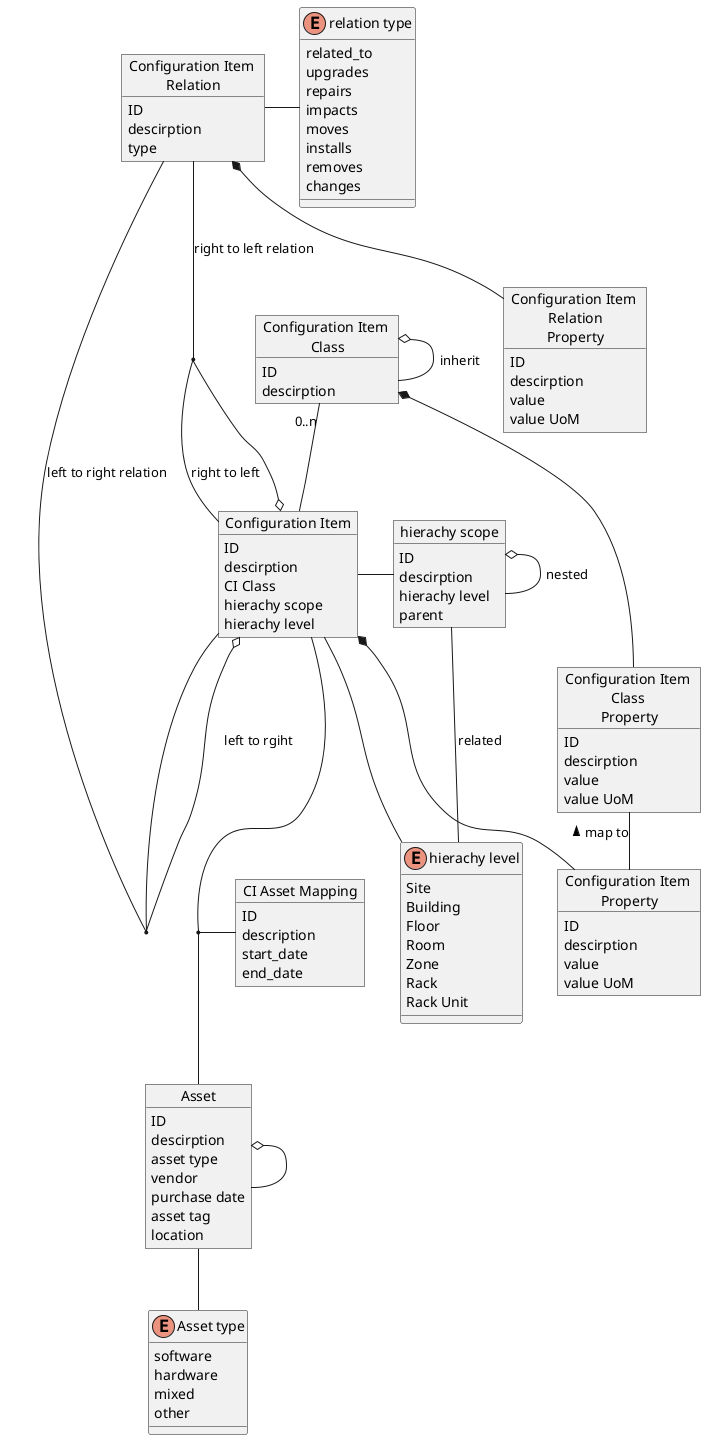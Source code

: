 
@startuml

skinparam ObjectFontSize 14
skinparam ObjectAttributeFontSize 14

object "Configuration Item \nClass" as ci_class {
    ID
    descirption

}
object "Configuration Item \nClass \nProperty" as ci_class_prop {
    ID
    descirption
    value
    value UoM
}
object "Configuration Item \nProperty" as ci_prop {
    ID
    descirption
    value
    value UoM
}
object "Configuration Item \nRelation" as ci_rel {
    ID
    descirption
    type

}
object "Configuration Item \nRelation\nProperty" as ci_rel_prop {
    ID
    descirption
    value
    value UoM
}

object "Configuration Item"  as ci   {
    ID
    descirption
    CI Class
    hierachy scope
    hierachy level
}

object "hierachy scope" as h_scope {
    ID
    descirption
    hierachy level
    parent
}

enum "hierachy level" as h_level {
    Site
    Building
    Floor
    Room
    Zone
    Rack 
    Rack Unit
}

enum "relation type" as rel_type {
    related_to
    upgrades
    repairs
    impacts
    moves
    installs
    removes
    changes

}

object Asset {
    ID
    descirption
    asset type
    vendor
    purchase date
    asset tag
    location
}

enum "Asset type" {
    software
    hardware
    mixed
    other
}

object "CI Asset Mapping" as ci_asset_mapping {
    ID
    description
    start_date
    end_date
}

ci_class o-- ci_class  : inherit
ci_class  "0..n"-- ci
ci_class *--   ci_class_prop
ci *-- ci_prop
ci - h_level
ci_class_prop  -   ci_prop : map to <
ci - h_scope
h_scope o-- h_scope : nested
h_scope -- h_level : related
ci o-- ci  : left to rgiht
ci --o ci  : right to left
(ci,ci) --  ci_rel :right to left relation
(ci,ci) --  ci_rel :left to right relation
ci_rel *-- ci_rel_prop
ci_rel - rel_type
(ci, Asset) -- ci_asset_mapping
Asset o-- Asset
Asset -- "Asset type"


@enduml
